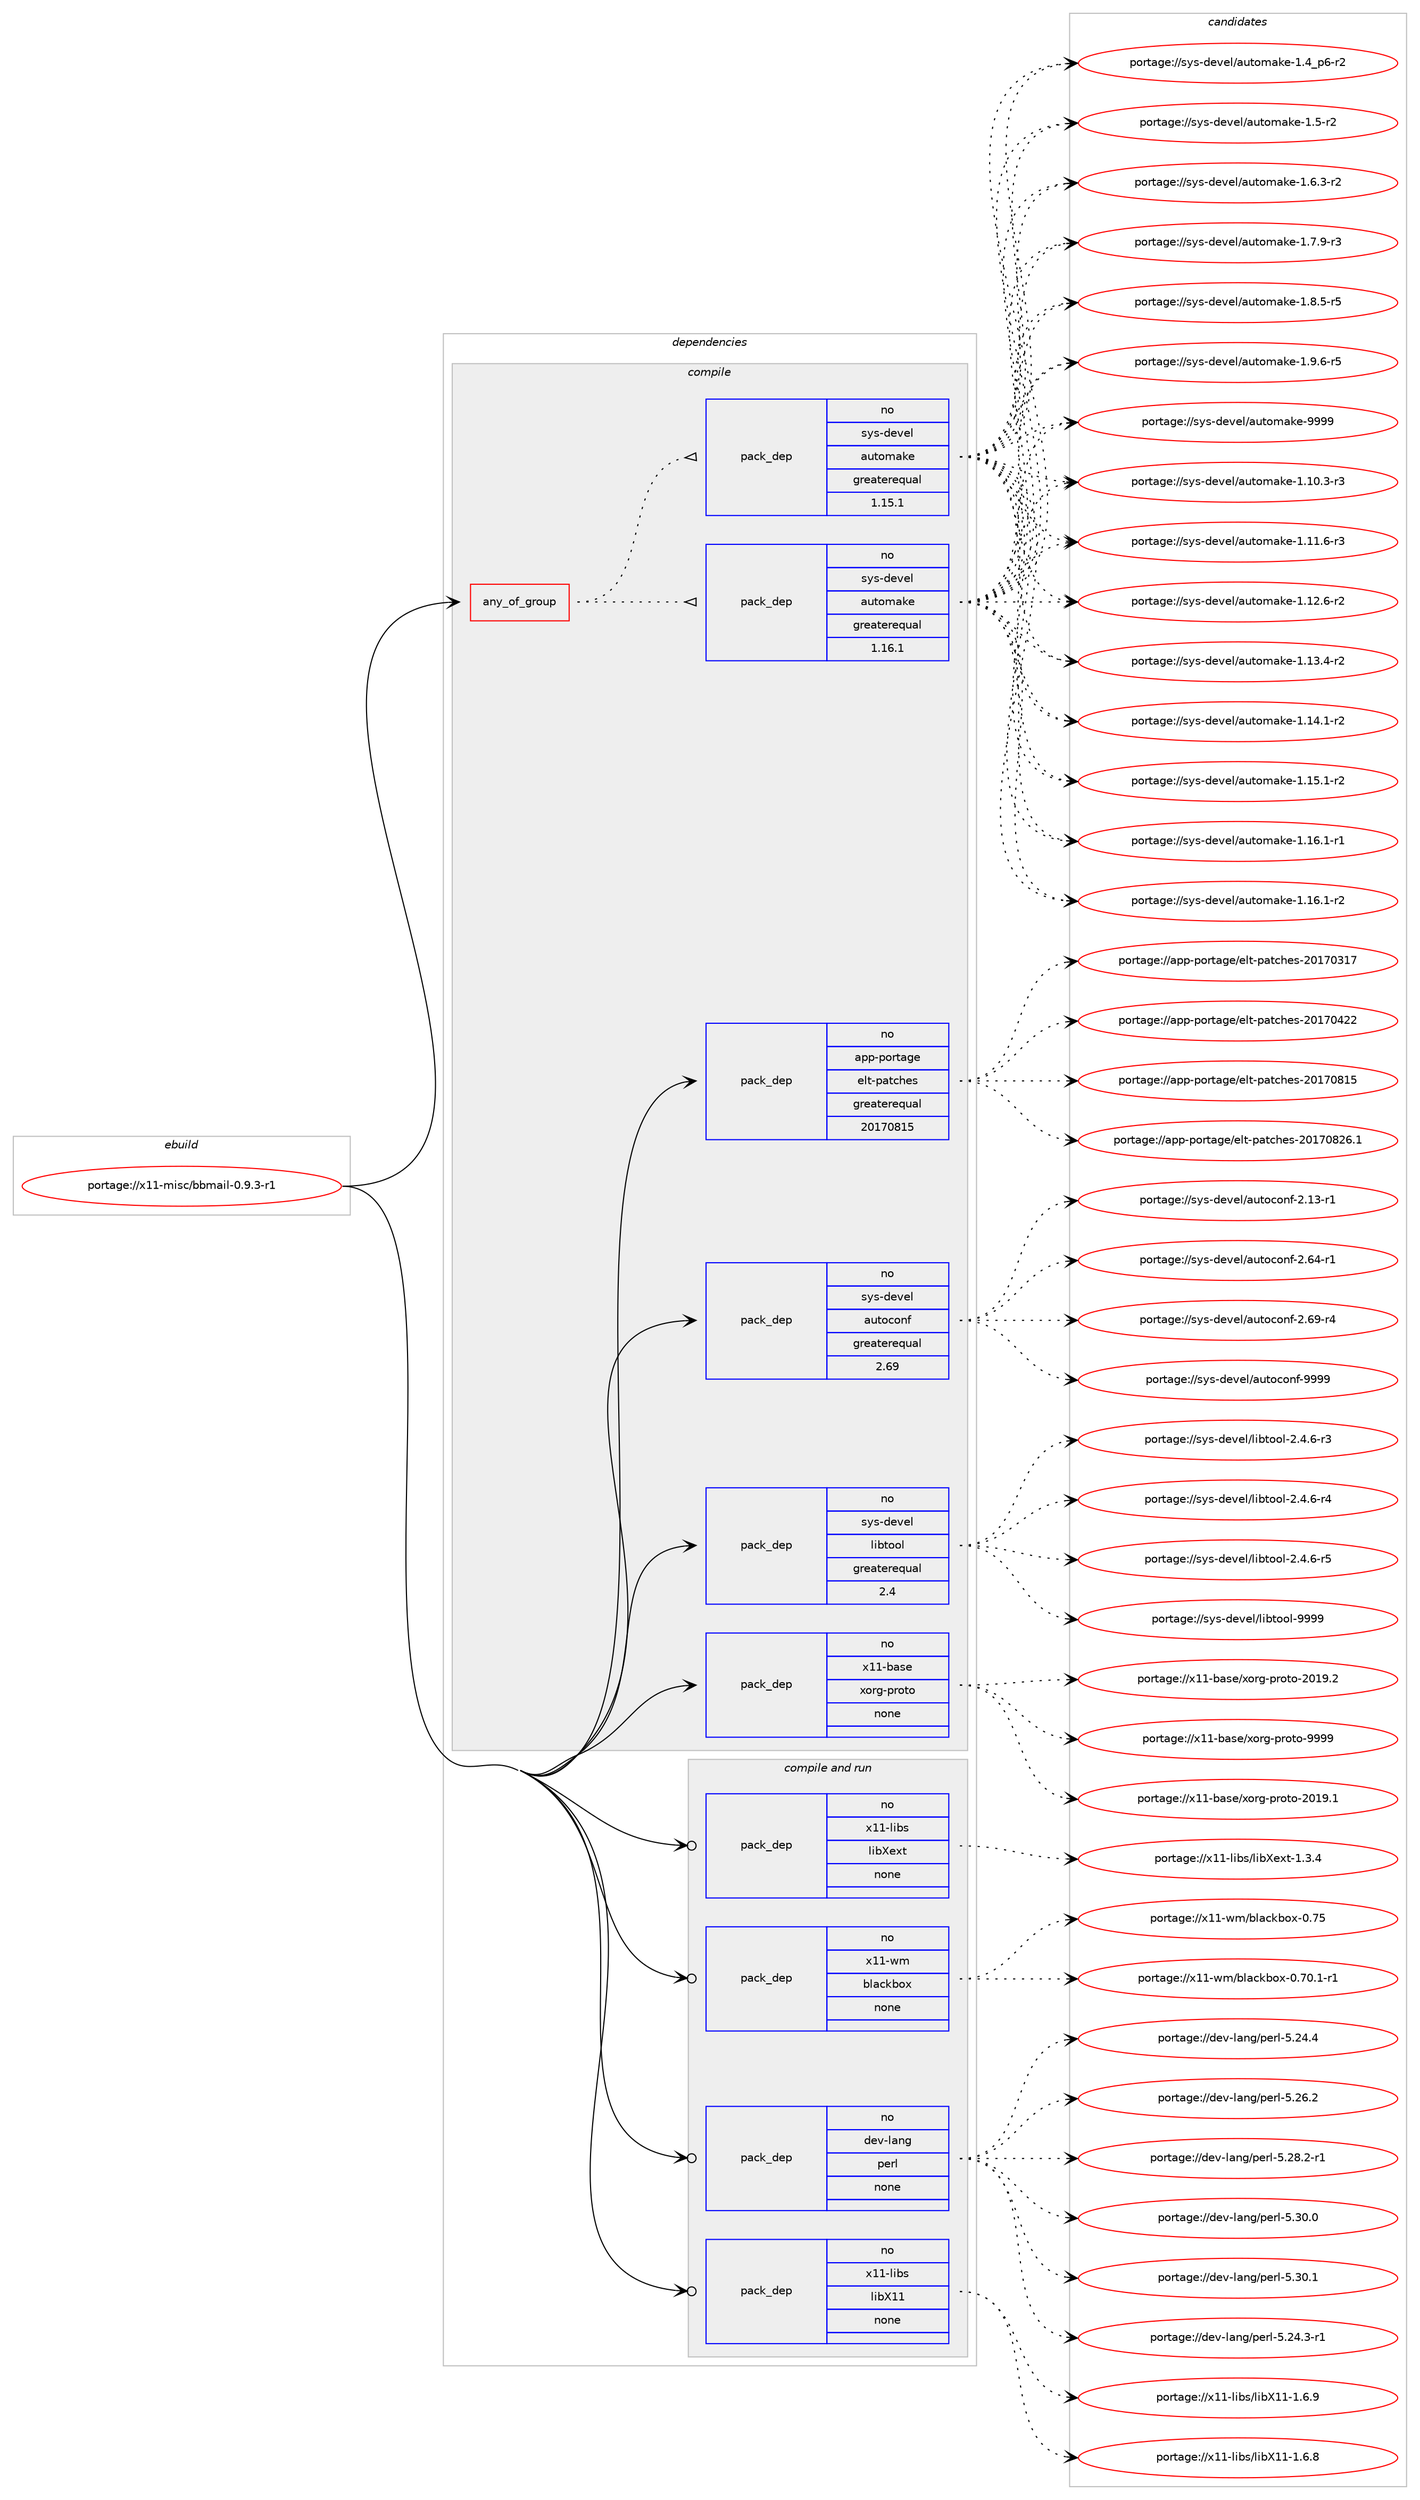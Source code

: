 digraph prolog {

# *************
# Graph options
# *************

newrank=true;
concentrate=true;
compound=true;
graph [rankdir=LR,fontname=Helvetica,fontsize=10,ranksep=1.5];#, ranksep=2.5, nodesep=0.2];
edge  [arrowhead=vee];
node  [fontname=Helvetica,fontsize=10];

# **********
# The ebuild
# **********

subgraph cluster_leftcol {
color=gray;
rank=same;
label=<<i>ebuild</i>>;
id [label="portage://x11-misc/bbmail-0.9.3-r1", color=red, width=4, href="../x11-misc/bbmail-0.9.3-r1.svg"];
}

# ****************
# The dependencies
# ****************

subgraph cluster_midcol {
color=gray;
label=<<i>dependencies</i>>;
subgraph cluster_compile {
fillcolor="#eeeeee";
style=filled;
label=<<i>compile</i>>;
subgraph any7833 {
dependency451852 [label=<<TABLE BORDER="0" CELLBORDER="1" CELLSPACING="0" CELLPADDING="4"><TR><TD CELLPADDING="10">any_of_group</TD></TR></TABLE>>, shape=none, color=red];subgraph pack335449 {
dependency451853 [label=<<TABLE BORDER="0" CELLBORDER="1" CELLSPACING="0" CELLPADDING="4" WIDTH="220"><TR><TD ROWSPAN="6" CELLPADDING="30">pack_dep</TD></TR><TR><TD WIDTH="110">no</TD></TR><TR><TD>sys-devel</TD></TR><TR><TD>automake</TD></TR><TR><TD>greaterequal</TD></TR><TR><TD>1.16.1</TD></TR></TABLE>>, shape=none, color=blue];
}
dependency451852:e -> dependency451853:w [weight=20,style="dotted",arrowhead="oinv"];
subgraph pack335450 {
dependency451854 [label=<<TABLE BORDER="0" CELLBORDER="1" CELLSPACING="0" CELLPADDING="4" WIDTH="220"><TR><TD ROWSPAN="6" CELLPADDING="30">pack_dep</TD></TR><TR><TD WIDTH="110">no</TD></TR><TR><TD>sys-devel</TD></TR><TR><TD>automake</TD></TR><TR><TD>greaterequal</TD></TR><TR><TD>1.15.1</TD></TR></TABLE>>, shape=none, color=blue];
}
dependency451852:e -> dependency451854:w [weight=20,style="dotted",arrowhead="oinv"];
}
id:e -> dependency451852:w [weight=20,style="solid",arrowhead="vee"];
subgraph pack335451 {
dependency451855 [label=<<TABLE BORDER="0" CELLBORDER="1" CELLSPACING="0" CELLPADDING="4" WIDTH="220"><TR><TD ROWSPAN="6" CELLPADDING="30">pack_dep</TD></TR><TR><TD WIDTH="110">no</TD></TR><TR><TD>app-portage</TD></TR><TR><TD>elt-patches</TD></TR><TR><TD>greaterequal</TD></TR><TR><TD>20170815</TD></TR></TABLE>>, shape=none, color=blue];
}
id:e -> dependency451855:w [weight=20,style="solid",arrowhead="vee"];
subgraph pack335452 {
dependency451856 [label=<<TABLE BORDER="0" CELLBORDER="1" CELLSPACING="0" CELLPADDING="4" WIDTH="220"><TR><TD ROWSPAN="6" CELLPADDING="30">pack_dep</TD></TR><TR><TD WIDTH="110">no</TD></TR><TR><TD>sys-devel</TD></TR><TR><TD>autoconf</TD></TR><TR><TD>greaterequal</TD></TR><TR><TD>2.69</TD></TR></TABLE>>, shape=none, color=blue];
}
id:e -> dependency451856:w [weight=20,style="solid",arrowhead="vee"];
subgraph pack335453 {
dependency451857 [label=<<TABLE BORDER="0" CELLBORDER="1" CELLSPACING="0" CELLPADDING="4" WIDTH="220"><TR><TD ROWSPAN="6" CELLPADDING="30">pack_dep</TD></TR><TR><TD WIDTH="110">no</TD></TR><TR><TD>sys-devel</TD></TR><TR><TD>libtool</TD></TR><TR><TD>greaterequal</TD></TR><TR><TD>2.4</TD></TR></TABLE>>, shape=none, color=blue];
}
id:e -> dependency451857:w [weight=20,style="solid",arrowhead="vee"];
subgraph pack335454 {
dependency451858 [label=<<TABLE BORDER="0" CELLBORDER="1" CELLSPACING="0" CELLPADDING="4" WIDTH="220"><TR><TD ROWSPAN="6" CELLPADDING="30">pack_dep</TD></TR><TR><TD WIDTH="110">no</TD></TR><TR><TD>x11-base</TD></TR><TR><TD>xorg-proto</TD></TR><TR><TD>none</TD></TR><TR><TD></TD></TR></TABLE>>, shape=none, color=blue];
}
id:e -> dependency451858:w [weight=20,style="solid",arrowhead="vee"];
}
subgraph cluster_compileandrun {
fillcolor="#eeeeee";
style=filled;
label=<<i>compile and run</i>>;
subgraph pack335455 {
dependency451859 [label=<<TABLE BORDER="0" CELLBORDER="1" CELLSPACING="0" CELLPADDING="4" WIDTH="220"><TR><TD ROWSPAN="6" CELLPADDING="30">pack_dep</TD></TR><TR><TD WIDTH="110">no</TD></TR><TR><TD>dev-lang</TD></TR><TR><TD>perl</TD></TR><TR><TD>none</TD></TR><TR><TD></TD></TR></TABLE>>, shape=none, color=blue];
}
id:e -> dependency451859:w [weight=20,style="solid",arrowhead="odotvee"];
subgraph pack335456 {
dependency451860 [label=<<TABLE BORDER="0" CELLBORDER="1" CELLSPACING="0" CELLPADDING="4" WIDTH="220"><TR><TD ROWSPAN="6" CELLPADDING="30">pack_dep</TD></TR><TR><TD WIDTH="110">no</TD></TR><TR><TD>x11-libs</TD></TR><TR><TD>libX11</TD></TR><TR><TD>none</TD></TR><TR><TD></TD></TR></TABLE>>, shape=none, color=blue];
}
id:e -> dependency451860:w [weight=20,style="solid",arrowhead="odotvee"];
subgraph pack335457 {
dependency451861 [label=<<TABLE BORDER="0" CELLBORDER="1" CELLSPACING="0" CELLPADDING="4" WIDTH="220"><TR><TD ROWSPAN="6" CELLPADDING="30">pack_dep</TD></TR><TR><TD WIDTH="110">no</TD></TR><TR><TD>x11-libs</TD></TR><TR><TD>libXext</TD></TR><TR><TD>none</TD></TR><TR><TD></TD></TR></TABLE>>, shape=none, color=blue];
}
id:e -> dependency451861:w [weight=20,style="solid",arrowhead="odotvee"];
subgraph pack335458 {
dependency451862 [label=<<TABLE BORDER="0" CELLBORDER="1" CELLSPACING="0" CELLPADDING="4" WIDTH="220"><TR><TD ROWSPAN="6" CELLPADDING="30">pack_dep</TD></TR><TR><TD WIDTH="110">no</TD></TR><TR><TD>x11-wm</TD></TR><TR><TD>blackbox</TD></TR><TR><TD>none</TD></TR><TR><TD></TD></TR></TABLE>>, shape=none, color=blue];
}
id:e -> dependency451862:w [weight=20,style="solid",arrowhead="odotvee"];
}
subgraph cluster_run {
fillcolor="#eeeeee";
style=filled;
label=<<i>run</i>>;
}
}

# **************
# The candidates
# **************

subgraph cluster_choices {
rank=same;
color=gray;
label=<<i>candidates</i>>;

subgraph choice335449 {
color=black;
nodesep=1;
choiceportage11512111545100101118101108479711711611110997107101454946494846514511451 [label="portage://sys-devel/automake-1.10.3-r3", color=red, width=4,href="../sys-devel/automake-1.10.3-r3.svg"];
choiceportage11512111545100101118101108479711711611110997107101454946494946544511451 [label="portage://sys-devel/automake-1.11.6-r3", color=red, width=4,href="../sys-devel/automake-1.11.6-r3.svg"];
choiceportage11512111545100101118101108479711711611110997107101454946495046544511450 [label="portage://sys-devel/automake-1.12.6-r2", color=red, width=4,href="../sys-devel/automake-1.12.6-r2.svg"];
choiceportage11512111545100101118101108479711711611110997107101454946495146524511450 [label="portage://sys-devel/automake-1.13.4-r2", color=red, width=4,href="../sys-devel/automake-1.13.4-r2.svg"];
choiceportage11512111545100101118101108479711711611110997107101454946495246494511450 [label="portage://sys-devel/automake-1.14.1-r2", color=red, width=4,href="../sys-devel/automake-1.14.1-r2.svg"];
choiceportage11512111545100101118101108479711711611110997107101454946495346494511450 [label="portage://sys-devel/automake-1.15.1-r2", color=red, width=4,href="../sys-devel/automake-1.15.1-r2.svg"];
choiceportage11512111545100101118101108479711711611110997107101454946495446494511449 [label="portage://sys-devel/automake-1.16.1-r1", color=red, width=4,href="../sys-devel/automake-1.16.1-r1.svg"];
choiceportage11512111545100101118101108479711711611110997107101454946495446494511450 [label="portage://sys-devel/automake-1.16.1-r2", color=red, width=4,href="../sys-devel/automake-1.16.1-r2.svg"];
choiceportage115121115451001011181011084797117116111109971071014549465295112544511450 [label="portage://sys-devel/automake-1.4_p6-r2", color=red, width=4,href="../sys-devel/automake-1.4_p6-r2.svg"];
choiceportage11512111545100101118101108479711711611110997107101454946534511450 [label="portage://sys-devel/automake-1.5-r2", color=red, width=4,href="../sys-devel/automake-1.5-r2.svg"];
choiceportage115121115451001011181011084797117116111109971071014549465446514511450 [label="portage://sys-devel/automake-1.6.3-r2", color=red, width=4,href="../sys-devel/automake-1.6.3-r2.svg"];
choiceportage115121115451001011181011084797117116111109971071014549465546574511451 [label="portage://sys-devel/automake-1.7.9-r3", color=red, width=4,href="../sys-devel/automake-1.7.9-r3.svg"];
choiceportage115121115451001011181011084797117116111109971071014549465646534511453 [label="portage://sys-devel/automake-1.8.5-r5", color=red, width=4,href="../sys-devel/automake-1.8.5-r5.svg"];
choiceportage115121115451001011181011084797117116111109971071014549465746544511453 [label="portage://sys-devel/automake-1.9.6-r5", color=red, width=4,href="../sys-devel/automake-1.9.6-r5.svg"];
choiceportage115121115451001011181011084797117116111109971071014557575757 [label="portage://sys-devel/automake-9999", color=red, width=4,href="../sys-devel/automake-9999.svg"];
dependency451853:e -> choiceportage11512111545100101118101108479711711611110997107101454946494846514511451:w [style=dotted,weight="100"];
dependency451853:e -> choiceportage11512111545100101118101108479711711611110997107101454946494946544511451:w [style=dotted,weight="100"];
dependency451853:e -> choiceportage11512111545100101118101108479711711611110997107101454946495046544511450:w [style=dotted,weight="100"];
dependency451853:e -> choiceportage11512111545100101118101108479711711611110997107101454946495146524511450:w [style=dotted,weight="100"];
dependency451853:e -> choiceportage11512111545100101118101108479711711611110997107101454946495246494511450:w [style=dotted,weight="100"];
dependency451853:e -> choiceportage11512111545100101118101108479711711611110997107101454946495346494511450:w [style=dotted,weight="100"];
dependency451853:e -> choiceportage11512111545100101118101108479711711611110997107101454946495446494511449:w [style=dotted,weight="100"];
dependency451853:e -> choiceportage11512111545100101118101108479711711611110997107101454946495446494511450:w [style=dotted,weight="100"];
dependency451853:e -> choiceportage115121115451001011181011084797117116111109971071014549465295112544511450:w [style=dotted,weight="100"];
dependency451853:e -> choiceportage11512111545100101118101108479711711611110997107101454946534511450:w [style=dotted,weight="100"];
dependency451853:e -> choiceportage115121115451001011181011084797117116111109971071014549465446514511450:w [style=dotted,weight="100"];
dependency451853:e -> choiceportage115121115451001011181011084797117116111109971071014549465546574511451:w [style=dotted,weight="100"];
dependency451853:e -> choiceportage115121115451001011181011084797117116111109971071014549465646534511453:w [style=dotted,weight="100"];
dependency451853:e -> choiceportage115121115451001011181011084797117116111109971071014549465746544511453:w [style=dotted,weight="100"];
dependency451853:e -> choiceportage115121115451001011181011084797117116111109971071014557575757:w [style=dotted,weight="100"];
}
subgraph choice335450 {
color=black;
nodesep=1;
choiceportage11512111545100101118101108479711711611110997107101454946494846514511451 [label="portage://sys-devel/automake-1.10.3-r3", color=red, width=4,href="../sys-devel/automake-1.10.3-r3.svg"];
choiceportage11512111545100101118101108479711711611110997107101454946494946544511451 [label="portage://sys-devel/automake-1.11.6-r3", color=red, width=4,href="../sys-devel/automake-1.11.6-r3.svg"];
choiceportage11512111545100101118101108479711711611110997107101454946495046544511450 [label="portage://sys-devel/automake-1.12.6-r2", color=red, width=4,href="../sys-devel/automake-1.12.6-r2.svg"];
choiceportage11512111545100101118101108479711711611110997107101454946495146524511450 [label="portage://sys-devel/automake-1.13.4-r2", color=red, width=4,href="../sys-devel/automake-1.13.4-r2.svg"];
choiceportage11512111545100101118101108479711711611110997107101454946495246494511450 [label="portage://sys-devel/automake-1.14.1-r2", color=red, width=4,href="../sys-devel/automake-1.14.1-r2.svg"];
choiceportage11512111545100101118101108479711711611110997107101454946495346494511450 [label="portage://sys-devel/automake-1.15.1-r2", color=red, width=4,href="../sys-devel/automake-1.15.1-r2.svg"];
choiceportage11512111545100101118101108479711711611110997107101454946495446494511449 [label="portage://sys-devel/automake-1.16.1-r1", color=red, width=4,href="../sys-devel/automake-1.16.1-r1.svg"];
choiceportage11512111545100101118101108479711711611110997107101454946495446494511450 [label="portage://sys-devel/automake-1.16.1-r2", color=red, width=4,href="../sys-devel/automake-1.16.1-r2.svg"];
choiceportage115121115451001011181011084797117116111109971071014549465295112544511450 [label="portage://sys-devel/automake-1.4_p6-r2", color=red, width=4,href="../sys-devel/automake-1.4_p6-r2.svg"];
choiceportage11512111545100101118101108479711711611110997107101454946534511450 [label="portage://sys-devel/automake-1.5-r2", color=red, width=4,href="../sys-devel/automake-1.5-r2.svg"];
choiceportage115121115451001011181011084797117116111109971071014549465446514511450 [label="portage://sys-devel/automake-1.6.3-r2", color=red, width=4,href="../sys-devel/automake-1.6.3-r2.svg"];
choiceportage115121115451001011181011084797117116111109971071014549465546574511451 [label="portage://sys-devel/automake-1.7.9-r3", color=red, width=4,href="../sys-devel/automake-1.7.9-r3.svg"];
choiceportage115121115451001011181011084797117116111109971071014549465646534511453 [label="portage://sys-devel/automake-1.8.5-r5", color=red, width=4,href="../sys-devel/automake-1.8.5-r5.svg"];
choiceportage115121115451001011181011084797117116111109971071014549465746544511453 [label="portage://sys-devel/automake-1.9.6-r5", color=red, width=4,href="../sys-devel/automake-1.9.6-r5.svg"];
choiceportage115121115451001011181011084797117116111109971071014557575757 [label="portage://sys-devel/automake-9999", color=red, width=4,href="../sys-devel/automake-9999.svg"];
dependency451854:e -> choiceportage11512111545100101118101108479711711611110997107101454946494846514511451:w [style=dotted,weight="100"];
dependency451854:e -> choiceportage11512111545100101118101108479711711611110997107101454946494946544511451:w [style=dotted,weight="100"];
dependency451854:e -> choiceportage11512111545100101118101108479711711611110997107101454946495046544511450:w [style=dotted,weight="100"];
dependency451854:e -> choiceportage11512111545100101118101108479711711611110997107101454946495146524511450:w [style=dotted,weight="100"];
dependency451854:e -> choiceportage11512111545100101118101108479711711611110997107101454946495246494511450:w [style=dotted,weight="100"];
dependency451854:e -> choiceportage11512111545100101118101108479711711611110997107101454946495346494511450:w [style=dotted,weight="100"];
dependency451854:e -> choiceportage11512111545100101118101108479711711611110997107101454946495446494511449:w [style=dotted,weight="100"];
dependency451854:e -> choiceportage11512111545100101118101108479711711611110997107101454946495446494511450:w [style=dotted,weight="100"];
dependency451854:e -> choiceportage115121115451001011181011084797117116111109971071014549465295112544511450:w [style=dotted,weight="100"];
dependency451854:e -> choiceportage11512111545100101118101108479711711611110997107101454946534511450:w [style=dotted,weight="100"];
dependency451854:e -> choiceportage115121115451001011181011084797117116111109971071014549465446514511450:w [style=dotted,weight="100"];
dependency451854:e -> choiceportage115121115451001011181011084797117116111109971071014549465546574511451:w [style=dotted,weight="100"];
dependency451854:e -> choiceportage115121115451001011181011084797117116111109971071014549465646534511453:w [style=dotted,weight="100"];
dependency451854:e -> choiceportage115121115451001011181011084797117116111109971071014549465746544511453:w [style=dotted,weight="100"];
dependency451854:e -> choiceportage115121115451001011181011084797117116111109971071014557575757:w [style=dotted,weight="100"];
}
subgraph choice335451 {
color=black;
nodesep=1;
choiceportage97112112451121111141169710310147101108116451129711699104101115455048495548514955 [label="portage://app-portage/elt-patches-20170317", color=red, width=4,href="../app-portage/elt-patches-20170317.svg"];
choiceportage97112112451121111141169710310147101108116451129711699104101115455048495548525050 [label="portage://app-portage/elt-patches-20170422", color=red, width=4,href="../app-portage/elt-patches-20170422.svg"];
choiceportage97112112451121111141169710310147101108116451129711699104101115455048495548564953 [label="portage://app-portage/elt-patches-20170815", color=red, width=4,href="../app-portage/elt-patches-20170815.svg"];
choiceportage971121124511211111411697103101471011081164511297116991041011154550484955485650544649 [label="portage://app-portage/elt-patches-20170826.1", color=red, width=4,href="../app-portage/elt-patches-20170826.1.svg"];
dependency451855:e -> choiceportage97112112451121111141169710310147101108116451129711699104101115455048495548514955:w [style=dotted,weight="100"];
dependency451855:e -> choiceportage97112112451121111141169710310147101108116451129711699104101115455048495548525050:w [style=dotted,weight="100"];
dependency451855:e -> choiceportage97112112451121111141169710310147101108116451129711699104101115455048495548564953:w [style=dotted,weight="100"];
dependency451855:e -> choiceportage971121124511211111411697103101471011081164511297116991041011154550484955485650544649:w [style=dotted,weight="100"];
}
subgraph choice335452 {
color=black;
nodesep=1;
choiceportage1151211154510010111810110847971171161119911111010245504649514511449 [label="portage://sys-devel/autoconf-2.13-r1", color=red, width=4,href="../sys-devel/autoconf-2.13-r1.svg"];
choiceportage1151211154510010111810110847971171161119911111010245504654524511449 [label="portage://sys-devel/autoconf-2.64-r1", color=red, width=4,href="../sys-devel/autoconf-2.64-r1.svg"];
choiceportage1151211154510010111810110847971171161119911111010245504654574511452 [label="portage://sys-devel/autoconf-2.69-r4", color=red, width=4,href="../sys-devel/autoconf-2.69-r4.svg"];
choiceportage115121115451001011181011084797117116111991111101024557575757 [label="portage://sys-devel/autoconf-9999", color=red, width=4,href="../sys-devel/autoconf-9999.svg"];
dependency451856:e -> choiceportage1151211154510010111810110847971171161119911111010245504649514511449:w [style=dotted,weight="100"];
dependency451856:e -> choiceportage1151211154510010111810110847971171161119911111010245504654524511449:w [style=dotted,weight="100"];
dependency451856:e -> choiceportage1151211154510010111810110847971171161119911111010245504654574511452:w [style=dotted,weight="100"];
dependency451856:e -> choiceportage115121115451001011181011084797117116111991111101024557575757:w [style=dotted,weight="100"];
}
subgraph choice335453 {
color=black;
nodesep=1;
choiceportage1151211154510010111810110847108105981161111111084550465246544511451 [label="portage://sys-devel/libtool-2.4.6-r3", color=red, width=4,href="../sys-devel/libtool-2.4.6-r3.svg"];
choiceportage1151211154510010111810110847108105981161111111084550465246544511452 [label="portage://sys-devel/libtool-2.4.6-r4", color=red, width=4,href="../sys-devel/libtool-2.4.6-r4.svg"];
choiceportage1151211154510010111810110847108105981161111111084550465246544511453 [label="portage://sys-devel/libtool-2.4.6-r5", color=red, width=4,href="../sys-devel/libtool-2.4.6-r5.svg"];
choiceportage1151211154510010111810110847108105981161111111084557575757 [label="portage://sys-devel/libtool-9999", color=red, width=4,href="../sys-devel/libtool-9999.svg"];
dependency451857:e -> choiceportage1151211154510010111810110847108105981161111111084550465246544511451:w [style=dotted,weight="100"];
dependency451857:e -> choiceportage1151211154510010111810110847108105981161111111084550465246544511452:w [style=dotted,weight="100"];
dependency451857:e -> choiceportage1151211154510010111810110847108105981161111111084550465246544511453:w [style=dotted,weight="100"];
dependency451857:e -> choiceportage1151211154510010111810110847108105981161111111084557575757:w [style=dotted,weight="100"];
}
subgraph choice335454 {
color=black;
nodesep=1;
choiceportage1204949459897115101471201111141034511211411111611145504849574649 [label="portage://x11-base/xorg-proto-2019.1", color=red, width=4,href="../x11-base/xorg-proto-2019.1.svg"];
choiceportage1204949459897115101471201111141034511211411111611145504849574650 [label="portage://x11-base/xorg-proto-2019.2", color=red, width=4,href="../x11-base/xorg-proto-2019.2.svg"];
choiceportage120494945989711510147120111114103451121141111161114557575757 [label="portage://x11-base/xorg-proto-9999", color=red, width=4,href="../x11-base/xorg-proto-9999.svg"];
dependency451858:e -> choiceportage1204949459897115101471201111141034511211411111611145504849574649:w [style=dotted,weight="100"];
dependency451858:e -> choiceportage1204949459897115101471201111141034511211411111611145504849574650:w [style=dotted,weight="100"];
dependency451858:e -> choiceportage120494945989711510147120111114103451121141111161114557575757:w [style=dotted,weight="100"];
}
subgraph choice335455 {
color=black;
nodesep=1;
choiceportage100101118451089711010347112101114108455346505246514511449 [label="portage://dev-lang/perl-5.24.3-r1", color=red, width=4,href="../dev-lang/perl-5.24.3-r1.svg"];
choiceportage10010111845108971101034711210111410845534650524652 [label="portage://dev-lang/perl-5.24.4", color=red, width=4,href="../dev-lang/perl-5.24.4.svg"];
choiceportage10010111845108971101034711210111410845534650544650 [label="portage://dev-lang/perl-5.26.2", color=red, width=4,href="../dev-lang/perl-5.26.2.svg"];
choiceportage100101118451089711010347112101114108455346505646504511449 [label="portage://dev-lang/perl-5.28.2-r1", color=red, width=4,href="../dev-lang/perl-5.28.2-r1.svg"];
choiceportage10010111845108971101034711210111410845534651484648 [label="portage://dev-lang/perl-5.30.0", color=red, width=4,href="../dev-lang/perl-5.30.0.svg"];
choiceportage10010111845108971101034711210111410845534651484649 [label="portage://dev-lang/perl-5.30.1", color=red, width=4,href="../dev-lang/perl-5.30.1.svg"];
dependency451859:e -> choiceportage100101118451089711010347112101114108455346505246514511449:w [style=dotted,weight="100"];
dependency451859:e -> choiceportage10010111845108971101034711210111410845534650524652:w [style=dotted,weight="100"];
dependency451859:e -> choiceportage10010111845108971101034711210111410845534650544650:w [style=dotted,weight="100"];
dependency451859:e -> choiceportage100101118451089711010347112101114108455346505646504511449:w [style=dotted,weight="100"];
dependency451859:e -> choiceportage10010111845108971101034711210111410845534651484648:w [style=dotted,weight="100"];
dependency451859:e -> choiceportage10010111845108971101034711210111410845534651484649:w [style=dotted,weight="100"];
}
subgraph choice335456 {
color=black;
nodesep=1;
choiceportage120494945108105981154710810598884949454946544656 [label="portage://x11-libs/libX11-1.6.8", color=red, width=4,href="../x11-libs/libX11-1.6.8.svg"];
choiceportage120494945108105981154710810598884949454946544657 [label="portage://x11-libs/libX11-1.6.9", color=red, width=4,href="../x11-libs/libX11-1.6.9.svg"];
dependency451860:e -> choiceportage120494945108105981154710810598884949454946544656:w [style=dotted,weight="100"];
dependency451860:e -> choiceportage120494945108105981154710810598884949454946544657:w [style=dotted,weight="100"];
}
subgraph choice335457 {
color=black;
nodesep=1;
choiceportage12049494510810598115471081059888101120116454946514652 [label="portage://x11-libs/libXext-1.3.4", color=red, width=4,href="../x11-libs/libXext-1.3.4.svg"];
dependency451861:e -> choiceportage12049494510810598115471081059888101120116454946514652:w [style=dotted,weight="100"];
}
subgraph choice335458 {
color=black;
nodesep=1;
choiceportage1204949451191094798108979910798111120454846554846494511449 [label="portage://x11-wm/blackbox-0.70.1-r1", color=red, width=4,href="../x11-wm/blackbox-0.70.1-r1.svg"];
choiceportage12049494511910947981089799107981111204548465553 [label="portage://x11-wm/blackbox-0.75", color=red, width=4,href="../x11-wm/blackbox-0.75.svg"];
dependency451862:e -> choiceportage1204949451191094798108979910798111120454846554846494511449:w [style=dotted,weight="100"];
dependency451862:e -> choiceportage12049494511910947981089799107981111204548465553:w [style=dotted,weight="100"];
}
}

}
